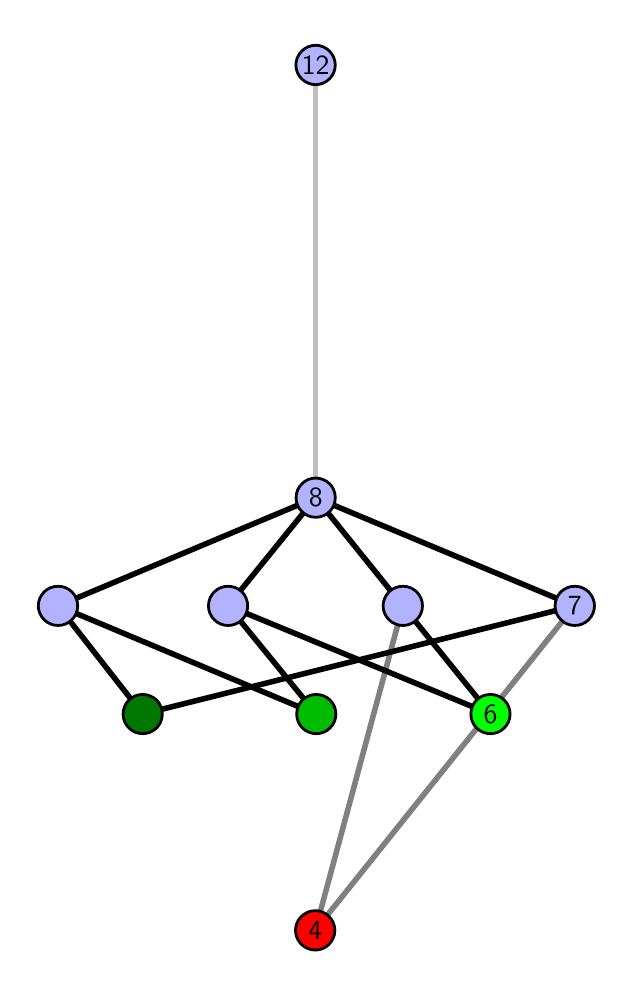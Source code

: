 \begingroup%
\makeatletter%
\begin{pgfpicture}%
\pgfpathrectangle{\pgfpointorigin}{\pgfqpoint{2.887in}{4.7in}}%
\pgfusepath{use as bounding box, clip}%
\begin{pgfscope}%
\pgfsetbuttcap%
\pgfsetmiterjoin%
\definecolor{currentfill}{rgb}{1.0,1.0,1.0}%
\pgfsetfillcolor{currentfill}%
\pgfsetlinewidth{0.0pt}%
\definecolor{currentstroke}{rgb}{1.0,1.0,1.0}%
\pgfsetstrokecolor{currentstroke}%
\pgfsetdash{}{0pt}%
\pgfpathmoveto{\pgfqpoint{0.0in}{0.0in}}%
\pgfpathlineto{\pgfqpoint{2.887in}{0.0in}}%
\pgfpathlineto{\pgfqpoint{2.887in}{4.7in}}%
\pgfpathlineto{\pgfqpoint{0.0in}{4.7in}}%
\pgfpathlineto{\pgfqpoint{0.0in}{0.0in}}%
\pgfpathclose%
\pgfusepath{fill}%
\end{pgfscope}%
\begin{pgfscope}%
\pgfsetbuttcap%
\pgfsetmiterjoin%
\definecolor{currentfill}{rgb}{1.0,1.0,1.0}%
\pgfsetfillcolor{currentfill}%
\pgfsetlinewidth{0.0pt}%
\definecolor{currentstroke}{rgb}{0.0,0.0,0.0}%
\pgfsetstrokecolor{currentstroke}%
\pgfsetstrokeopacity{0.0}%
\pgfsetdash{}{0pt}%
\pgfpathmoveto{\pgfqpoint{0.1in}{0.1in}}%
\pgfpathlineto{\pgfqpoint{2.787in}{0.1in}}%
\pgfpathlineto{\pgfqpoint{2.787in}{4.6in}}%
\pgfpathlineto{\pgfqpoint{0.1in}{4.6in}}%
\pgfpathlineto{\pgfqpoint{0.1in}{0.1in}}%
\pgfpathclose%
\pgfusepath{fill}%
\end{pgfscope}%
\begin{pgfscope}%
\pgfpathrectangle{\pgfqpoint{0.1in}{0.1in}}{\pgfqpoint{2.687in}{4.5in}}%
\pgfusepath{clip}%
\pgfsetrectcap%
\pgfsetroundjoin%
\pgfsetlinewidth{2.007pt}%
\definecolor{currentstroke}{rgb}{0.5,0.5,0.5}%
\pgfsetstrokecolor{currentstroke}%
\pgfsetdash{}{0pt}%
\pgfpathmoveto{\pgfqpoint{1.438in}{0.187in}}%
\pgfpathlineto{\pgfqpoint{1.876in}{1.809in}}%
\pgfusepath{stroke}%
\end{pgfscope}%
\begin{pgfscope}%
\pgfpathrectangle{\pgfqpoint{0.1in}{0.1in}}{\pgfqpoint{2.687in}{4.5in}}%
\pgfusepath{clip}%
\pgfsetrectcap%
\pgfsetroundjoin%
\pgfsetlinewidth{2.007pt}%
\definecolor{currentstroke}{rgb}{0.5,0.5,0.5}%
\pgfsetstrokecolor{currentstroke}%
\pgfsetdash{}{0pt}%
\pgfpathmoveto{\pgfqpoint{1.438in}{0.187in}}%
\pgfpathlineto{\pgfqpoint{2.735in}{1.809in}}%
\pgfusepath{stroke}%
\end{pgfscope}%
\begin{pgfscope}%
\pgfpathrectangle{\pgfqpoint{0.1in}{0.1in}}{\pgfqpoint{2.687in}{4.5in}}%
\pgfusepath{clip}%
\pgfsetrectcap%
\pgfsetroundjoin%
\pgfsetlinewidth{2.007pt}%
\definecolor{currentstroke}{rgb}{0.0,0.0,0.0}%
\pgfsetstrokecolor{currentstroke}%
\pgfsetdash{}{0pt}%
\pgfpathmoveto{\pgfqpoint{2.314in}{1.268in}}%
\pgfpathlineto{\pgfqpoint{1.876in}{1.809in}}%
\pgfusepath{stroke}%
\end{pgfscope}%
\begin{pgfscope}%
\pgfpathrectangle{\pgfqpoint{0.1in}{0.1in}}{\pgfqpoint{2.687in}{4.5in}}%
\pgfusepath{clip}%
\pgfsetrectcap%
\pgfsetroundjoin%
\pgfsetlinewidth{2.007pt}%
\definecolor{currentstroke}{rgb}{0.0,0.0,0.0}%
\pgfsetstrokecolor{currentstroke}%
\pgfsetdash{}{0pt}%
\pgfpathmoveto{\pgfqpoint{2.314in}{1.268in}}%
\pgfpathlineto{\pgfqpoint{1.002in}{1.809in}}%
\pgfusepath{stroke}%
\end{pgfscope}%
\begin{pgfscope}%
\pgfpathrectangle{\pgfqpoint{0.1in}{0.1in}}{\pgfqpoint{2.687in}{4.5in}}%
\pgfusepath{clip}%
\pgfsetrectcap%
\pgfsetroundjoin%
\pgfsetlinewidth{2.007pt}%
\definecolor{currentstroke}{rgb}{0.0,0.0,0.0}%
\pgfsetstrokecolor{currentstroke}%
\pgfsetdash{}{0pt}%
\pgfpathmoveto{\pgfqpoint{1.443in}{1.268in}}%
\pgfpathlineto{\pgfqpoint{1.002in}{1.809in}}%
\pgfusepath{stroke}%
\end{pgfscope}%
\begin{pgfscope}%
\pgfpathrectangle{\pgfqpoint{0.1in}{0.1in}}{\pgfqpoint{2.687in}{4.5in}}%
\pgfusepath{clip}%
\pgfsetrectcap%
\pgfsetroundjoin%
\pgfsetlinewidth{2.007pt}%
\definecolor{currentstroke}{rgb}{0.0,0.0,0.0}%
\pgfsetstrokecolor{currentstroke}%
\pgfsetdash{}{0pt}%
\pgfpathmoveto{\pgfqpoint{1.443in}{1.268in}}%
\pgfpathlineto{\pgfqpoint{0.152in}{1.809in}}%
\pgfusepath{stroke}%
\end{pgfscope}%
\begin{pgfscope}%
\pgfpathrectangle{\pgfqpoint{0.1in}{0.1in}}{\pgfqpoint{2.687in}{4.5in}}%
\pgfusepath{clip}%
\pgfsetrectcap%
\pgfsetroundjoin%
\pgfsetlinewidth{2.007pt}%
\definecolor{currentstroke}{rgb}{0.0,0.0,0.0}%
\pgfsetstrokecolor{currentstroke}%
\pgfsetdash{}{0pt}%
\pgfpathmoveto{\pgfqpoint{0.575in}{1.268in}}%
\pgfpathlineto{\pgfqpoint{2.735in}{1.809in}}%
\pgfusepath{stroke}%
\end{pgfscope}%
\begin{pgfscope}%
\pgfpathrectangle{\pgfqpoint{0.1in}{0.1in}}{\pgfqpoint{2.687in}{4.5in}}%
\pgfusepath{clip}%
\pgfsetrectcap%
\pgfsetroundjoin%
\pgfsetlinewidth{2.007pt}%
\definecolor{currentstroke}{rgb}{0.0,0.0,0.0}%
\pgfsetstrokecolor{currentstroke}%
\pgfsetdash{}{0pt}%
\pgfpathmoveto{\pgfqpoint{0.575in}{1.268in}}%
\pgfpathlineto{\pgfqpoint{0.152in}{1.809in}}%
\pgfusepath{stroke}%
\end{pgfscope}%
\begin{pgfscope}%
\pgfpathrectangle{\pgfqpoint{0.1in}{0.1in}}{\pgfqpoint{2.687in}{4.5in}}%
\pgfusepath{clip}%
\pgfsetrectcap%
\pgfsetroundjoin%
\pgfsetlinewidth{2.007pt}%
\definecolor{currentstroke}{rgb}{0.0,0.0,0.0}%
\pgfsetstrokecolor{currentstroke}%
\pgfsetdash{}{0pt}%
\pgfpathmoveto{\pgfqpoint{1.876in}{1.809in}}%
\pgfpathlineto{\pgfqpoint{1.44in}{2.35in}}%
\pgfusepath{stroke}%
\end{pgfscope}%
\begin{pgfscope}%
\pgfpathrectangle{\pgfqpoint{0.1in}{0.1in}}{\pgfqpoint{2.687in}{4.5in}}%
\pgfusepath{clip}%
\pgfsetrectcap%
\pgfsetroundjoin%
\pgfsetlinewidth{2.007pt}%
\definecolor{currentstroke}{rgb}{0.0,0.0,0.0}%
\pgfsetstrokecolor{currentstroke}%
\pgfsetdash{}{0pt}%
\pgfpathmoveto{\pgfqpoint{1.44in}{2.35in}}%
\pgfpathlineto{\pgfqpoint{2.735in}{1.809in}}%
\pgfusepath{stroke}%
\end{pgfscope}%
\begin{pgfscope}%
\pgfpathrectangle{\pgfqpoint{0.1in}{0.1in}}{\pgfqpoint{2.687in}{4.5in}}%
\pgfusepath{clip}%
\pgfsetrectcap%
\pgfsetroundjoin%
\pgfsetlinewidth{2.007pt}%
\definecolor{currentstroke}{rgb}{0.0,0.0,0.0}%
\pgfsetstrokecolor{currentstroke}%
\pgfsetdash{}{0pt}%
\pgfpathmoveto{\pgfqpoint{1.44in}{2.35in}}%
\pgfpathlineto{\pgfqpoint{1.002in}{1.809in}}%
\pgfusepath{stroke}%
\end{pgfscope}%
\begin{pgfscope}%
\pgfpathrectangle{\pgfqpoint{0.1in}{0.1in}}{\pgfqpoint{2.687in}{4.5in}}%
\pgfusepath{clip}%
\pgfsetrectcap%
\pgfsetroundjoin%
\pgfsetlinewidth{2.007pt}%
\definecolor{currentstroke}{rgb}{0.0,0.0,0.0}%
\pgfsetstrokecolor{currentstroke}%
\pgfsetdash{}{0pt}%
\pgfpathmoveto{\pgfqpoint{1.44in}{2.35in}}%
\pgfpathlineto{\pgfqpoint{0.152in}{1.809in}}%
\pgfusepath{stroke}%
\end{pgfscope}%
\begin{pgfscope}%
\pgfpathrectangle{\pgfqpoint{0.1in}{0.1in}}{\pgfqpoint{2.687in}{4.5in}}%
\pgfusepath{clip}%
\pgfsetrectcap%
\pgfsetroundjoin%
\pgfsetlinewidth{2.007pt}%
\definecolor{currentstroke}{rgb}{0.75,0.75,0.75}%
\pgfsetstrokecolor{currentstroke}%
\pgfsetdash{}{0pt}%
\pgfpathmoveto{\pgfqpoint{1.44in}{2.35in}}%
\pgfpathlineto{\pgfqpoint{1.44in}{4.513in}}%
\pgfusepath{stroke}%
\end{pgfscope}%
\begin{pgfscope}%
\pgfsetbuttcap%
\pgfsetroundjoin%
\definecolor{currentfill}{rgb}{0.7,0.7,1.0}%
\pgfsetfillcolor{currentfill}%
\pgfsetlinewidth{1.004pt}%
\definecolor{currentstroke}{rgb}{0.0,0.0,0.0}%
\pgfsetstrokecolor{currentstroke}%
\pgfsetdash{}{0pt}%
\pgfpathmoveto{\pgfqpoint{0.152in}{1.711in}}%
\pgfpathcurveto{\pgfqpoint{0.178in}{1.711in}}{\pgfqpoint{0.203in}{1.721in}}{\pgfqpoint{0.221in}{1.74in}}%
\pgfpathcurveto{\pgfqpoint{0.24in}{1.758in}}{\pgfqpoint{0.25in}{1.783in}}{\pgfqpoint{0.25in}{1.809in}}%
\pgfpathcurveto{\pgfqpoint{0.25in}{1.835in}}{\pgfqpoint{0.24in}{1.86in}}{\pgfqpoint{0.221in}{1.879in}}%
\pgfpathcurveto{\pgfqpoint{0.203in}{1.897in}}{\pgfqpoint{0.178in}{1.907in}}{\pgfqpoint{0.152in}{1.907in}}%
\pgfpathcurveto{\pgfqpoint{0.126in}{1.907in}}{\pgfqpoint{0.101in}{1.897in}}{\pgfqpoint{0.082in}{1.879in}}%
\pgfpathcurveto{\pgfqpoint{0.064in}{1.86in}}{\pgfqpoint{0.053in}{1.835in}}{\pgfqpoint{0.053in}{1.809in}}%
\pgfpathcurveto{\pgfqpoint{0.053in}{1.783in}}{\pgfqpoint{0.064in}{1.758in}}{\pgfqpoint{0.082in}{1.74in}}%
\pgfpathcurveto{\pgfqpoint{0.101in}{1.721in}}{\pgfqpoint{0.126in}{1.711in}}{\pgfqpoint{0.152in}{1.711in}}%
\pgfpathlineto{\pgfqpoint{0.152in}{1.711in}}%
\pgfpathclose%
\pgfusepath{stroke,fill}%
\end{pgfscope}%
\begin{pgfscope}%
\pgfsetbuttcap%
\pgfsetroundjoin%
\definecolor{currentfill}{rgb}{0.7,0.7,1.0}%
\pgfsetfillcolor{currentfill}%
\pgfsetlinewidth{1.004pt}%
\definecolor{currentstroke}{rgb}{0.0,0.0,0.0}%
\pgfsetstrokecolor{currentstroke}%
\pgfsetdash{}{0pt}%
\pgfpathmoveto{\pgfqpoint{1.002in}{1.711in}}%
\pgfpathcurveto{\pgfqpoint{1.028in}{1.711in}}{\pgfqpoint{1.053in}{1.721in}}{\pgfqpoint{1.072in}{1.74in}}%
\pgfpathcurveto{\pgfqpoint{1.09in}{1.758in}}{\pgfqpoint{1.1in}{1.783in}}{\pgfqpoint{1.1in}{1.809in}}%
\pgfpathcurveto{\pgfqpoint{1.1in}{1.835in}}{\pgfqpoint{1.09in}{1.86in}}{\pgfqpoint{1.072in}{1.879in}}%
\pgfpathcurveto{\pgfqpoint{1.053in}{1.897in}}{\pgfqpoint{1.028in}{1.907in}}{\pgfqpoint{1.002in}{1.907in}}%
\pgfpathcurveto{\pgfqpoint{0.976in}{1.907in}}{\pgfqpoint{0.951in}{1.897in}}{\pgfqpoint{0.933in}{1.879in}}%
\pgfpathcurveto{\pgfqpoint{0.914in}{1.86in}}{\pgfqpoint{0.904in}{1.835in}}{\pgfqpoint{0.904in}{1.809in}}%
\pgfpathcurveto{\pgfqpoint{0.904in}{1.783in}}{\pgfqpoint{0.914in}{1.758in}}{\pgfqpoint{0.933in}{1.74in}}%
\pgfpathcurveto{\pgfqpoint{0.951in}{1.721in}}{\pgfqpoint{0.976in}{1.711in}}{\pgfqpoint{1.002in}{1.711in}}%
\pgfpathlineto{\pgfqpoint{1.002in}{1.711in}}%
\pgfpathclose%
\pgfusepath{stroke,fill}%
\end{pgfscope}%
\begin{pgfscope}%
\pgfsetbuttcap%
\pgfsetroundjoin%
\definecolor{currentfill}{rgb}{0.7,0.7,1.0}%
\pgfsetfillcolor{currentfill}%
\pgfsetlinewidth{1.004pt}%
\definecolor{currentstroke}{rgb}{0.0,0.0,0.0}%
\pgfsetstrokecolor{currentstroke}%
\pgfsetdash{}{0pt}%
\pgfpathmoveto{\pgfqpoint{1.876in}{1.711in}}%
\pgfpathcurveto{\pgfqpoint{1.902in}{1.711in}}{\pgfqpoint{1.927in}{1.721in}}{\pgfqpoint{1.945in}{1.74in}}%
\pgfpathcurveto{\pgfqpoint{1.964in}{1.758in}}{\pgfqpoint{1.974in}{1.783in}}{\pgfqpoint{1.974in}{1.809in}}%
\pgfpathcurveto{\pgfqpoint{1.974in}{1.835in}}{\pgfqpoint{1.964in}{1.86in}}{\pgfqpoint{1.945in}{1.879in}}%
\pgfpathcurveto{\pgfqpoint{1.927in}{1.897in}}{\pgfqpoint{1.902in}{1.907in}}{\pgfqpoint{1.876in}{1.907in}}%
\pgfpathcurveto{\pgfqpoint{1.85in}{1.907in}}{\pgfqpoint{1.825in}{1.897in}}{\pgfqpoint{1.806in}{1.879in}}%
\pgfpathcurveto{\pgfqpoint{1.788in}{1.86in}}{\pgfqpoint{1.777in}{1.835in}}{\pgfqpoint{1.777in}{1.809in}}%
\pgfpathcurveto{\pgfqpoint{1.777in}{1.783in}}{\pgfqpoint{1.788in}{1.758in}}{\pgfqpoint{1.806in}{1.74in}}%
\pgfpathcurveto{\pgfqpoint{1.825in}{1.721in}}{\pgfqpoint{1.85in}{1.711in}}{\pgfqpoint{1.876in}{1.711in}}%
\pgfpathlineto{\pgfqpoint{1.876in}{1.711in}}%
\pgfpathclose%
\pgfusepath{stroke,fill}%
\end{pgfscope}%
\begin{pgfscope}%
\pgfsetbuttcap%
\pgfsetroundjoin%
\definecolor{currentfill}{rgb}{0.7,0.7,1.0}%
\pgfsetfillcolor{currentfill}%
\pgfsetlinewidth{1.004pt}%
\definecolor{currentstroke}{rgb}{0.0,0.0,0.0}%
\pgfsetstrokecolor{currentstroke}%
\pgfsetdash{}{0pt}%
\pgfpathmoveto{\pgfqpoint{2.735in}{1.711in}}%
\pgfpathcurveto{\pgfqpoint{2.761in}{1.711in}}{\pgfqpoint{2.786in}{1.721in}}{\pgfqpoint{2.805in}{1.74in}}%
\pgfpathcurveto{\pgfqpoint{2.823in}{1.758in}}{\pgfqpoint{2.834in}{1.783in}}{\pgfqpoint{2.834in}{1.809in}}%
\pgfpathcurveto{\pgfqpoint{2.834in}{1.835in}}{\pgfqpoint{2.823in}{1.86in}}{\pgfqpoint{2.805in}{1.879in}}%
\pgfpathcurveto{\pgfqpoint{2.786in}{1.897in}}{\pgfqpoint{2.761in}{1.907in}}{\pgfqpoint{2.735in}{1.907in}}%
\pgfpathcurveto{\pgfqpoint{2.709in}{1.907in}}{\pgfqpoint{2.684in}{1.897in}}{\pgfqpoint{2.666in}{1.879in}}%
\pgfpathcurveto{\pgfqpoint{2.647in}{1.86in}}{\pgfqpoint{2.637in}{1.835in}}{\pgfqpoint{2.637in}{1.809in}}%
\pgfpathcurveto{\pgfqpoint{2.637in}{1.783in}}{\pgfqpoint{2.647in}{1.758in}}{\pgfqpoint{2.666in}{1.74in}}%
\pgfpathcurveto{\pgfqpoint{2.684in}{1.721in}}{\pgfqpoint{2.709in}{1.711in}}{\pgfqpoint{2.735in}{1.711in}}%
\pgfpathlineto{\pgfqpoint{2.735in}{1.711in}}%
\pgfpathclose%
\pgfusepath{stroke,fill}%
\end{pgfscope}%
\begin{pgfscope}%
\pgfsetbuttcap%
\pgfsetroundjoin%
\definecolor{currentfill}{rgb}{0.7,0.7,1.0}%
\pgfsetfillcolor{currentfill}%
\pgfsetlinewidth{1.004pt}%
\definecolor{currentstroke}{rgb}{0.0,0.0,0.0}%
\pgfsetstrokecolor{currentstroke}%
\pgfsetdash{}{0pt}%
\pgfpathmoveto{\pgfqpoint{1.44in}{2.252in}}%
\pgfpathcurveto{\pgfqpoint{1.466in}{2.252in}}{\pgfqpoint{1.491in}{2.262in}}{\pgfqpoint{1.51in}{2.281in}}%
\pgfpathcurveto{\pgfqpoint{1.528in}{2.299in}}{\pgfqpoint{1.538in}{2.324in}}{\pgfqpoint{1.538in}{2.35in}}%
\pgfpathcurveto{\pgfqpoint{1.538in}{2.376in}}{\pgfqpoint{1.528in}{2.401in}}{\pgfqpoint{1.51in}{2.419in}}%
\pgfpathcurveto{\pgfqpoint{1.491in}{2.438in}}{\pgfqpoint{1.466in}{2.448in}}{\pgfqpoint{1.44in}{2.448in}}%
\pgfpathcurveto{\pgfqpoint{1.414in}{2.448in}}{\pgfqpoint{1.389in}{2.438in}}{\pgfqpoint{1.371in}{2.419in}}%
\pgfpathcurveto{\pgfqpoint{1.352in}{2.401in}}{\pgfqpoint{1.342in}{2.376in}}{\pgfqpoint{1.342in}{2.35in}}%
\pgfpathcurveto{\pgfqpoint{1.342in}{2.324in}}{\pgfqpoint{1.352in}{2.299in}}{\pgfqpoint{1.371in}{2.281in}}%
\pgfpathcurveto{\pgfqpoint{1.389in}{2.262in}}{\pgfqpoint{1.414in}{2.252in}}{\pgfqpoint{1.44in}{2.252in}}%
\pgfpathlineto{\pgfqpoint{1.44in}{2.252in}}%
\pgfpathclose%
\pgfusepath{stroke,fill}%
\end{pgfscope}%
\begin{pgfscope}%
\pgfsetbuttcap%
\pgfsetroundjoin%
\definecolor{currentfill}{rgb}{0.7,0.7,1.0}%
\pgfsetfillcolor{currentfill}%
\pgfsetlinewidth{1.004pt}%
\definecolor{currentstroke}{rgb}{0.0,0.0,0.0}%
\pgfsetstrokecolor{currentstroke}%
\pgfsetdash{}{0pt}%
\pgfpathmoveto{\pgfqpoint{1.44in}{4.415in}}%
\pgfpathcurveto{\pgfqpoint{1.466in}{4.415in}}{\pgfqpoint{1.491in}{4.426in}}{\pgfqpoint{1.509in}{4.444in}}%
\pgfpathcurveto{\pgfqpoint{1.527in}{4.462in}}{\pgfqpoint{1.538in}{4.487in}}{\pgfqpoint{1.538in}{4.513in}}%
\pgfpathcurveto{\pgfqpoint{1.538in}{4.54in}}{\pgfqpoint{1.527in}{4.564in}}{\pgfqpoint{1.509in}{4.583in}}%
\pgfpathcurveto{\pgfqpoint{1.491in}{4.601in}}{\pgfqpoint{1.466in}{4.612in}}{\pgfqpoint{1.44in}{4.612in}}%
\pgfpathcurveto{\pgfqpoint{1.414in}{4.612in}}{\pgfqpoint{1.389in}{4.601in}}{\pgfqpoint{1.37in}{4.583in}}%
\pgfpathcurveto{\pgfqpoint{1.352in}{4.564in}}{\pgfqpoint{1.341in}{4.54in}}{\pgfqpoint{1.341in}{4.513in}}%
\pgfpathcurveto{\pgfqpoint{1.341in}{4.487in}}{\pgfqpoint{1.352in}{4.462in}}{\pgfqpoint{1.37in}{4.444in}}%
\pgfpathcurveto{\pgfqpoint{1.389in}{4.426in}}{\pgfqpoint{1.414in}{4.415in}}{\pgfqpoint{1.44in}{4.415in}}%
\pgfpathlineto{\pgfqpoint{1.44in}{4.415in}}%
\pgfpathclose%
\pgfusepath{stroke,fill}%
\end{pgfscope}%
\begin{pgfscope}%
\pgfsetbuttcap%
\pgfsetroundjoin%
\definecolor{currentfill}{rgb}{0.0,0.467,0.0}%
\pgfsetfillcolor{currentfill}%
\pgfsetlinewidth{1.004pt}%
\definecolor{currentstroke}{rgb}{0.0,0.0,0.0}%
\pgfsetstrokecolor{currentstroke}%
\pgfsetdash{}{0pt}%
\pgfpathmoveto{\pgfqpoint{0.575in}{1.17in}}%
\pgfpathcurveto{\pgfqpoint{0.601in}{1.17in}}{\pgfqpoint{0.626in}{1.18in}}{\pgfqpoint{0.645in}{1.199in}}%
\pgfpathcurveto{\pgfqpoint{0.663in}{1.217in}}{\pgfqpoint{0.673in}{1.242in}}{\pgfqpoint{0.673in}{1.268in}}%
\pgfpathcurveto{\pgfqpoint{0.673in}{1.294in}}{\pgfqpoint{0.663in}{1.319in}}{\pgfqpoint{0.645in}{1.338in}}%
\pgfpathcurveto{\pgfqpoint{0.626in}{1.356in}}{\pgfqpoint{0.601in}{1.366in}}{\pgfqpoint{0.575in}{1.366in}}%
\pgfpathcurveto{\pgfqpoint{0.549in}{1.366in}}{\pgfqpoint{0.524in}{1.356in}}{\pgfqpoint{0.506in}{1.338in}}%
\pgfpathcurveto{\pgfqpoint{0.487in}{1.319in}}{\pgfqpoint{0.477in}{1.294in}}{\pgfqpoint{0.477in}{1.268in}}%
\pgfpathcurveto{\pgfqpoint{0.477in}{1.242in}}{\pgfqpoint{0.487in}{1.217in}}{\pgfqpoint{0.506in}{1.199in}}%
\pgfpathcurveto{\pgfqpoint{0.524in}{1.18in}}{\pgfqpoint{0.549in}{1.17in}}{\pgfqpoint{0.575in}{1.17in}}%
\pgfpathlineto{\pgfqpoint{0.575in}{1.17in}}%
\pgfpathclose%
\pgfusepath{stroke,fill}%
\end{pgfscope}%
\begin{pgfscope}%
\pgfsetbuttcap%
\pgfsetroundjoin%
\definecolor{currentfill}{rgb}{0.0,0.733,0.0}%
\pgfsetfillcolor{currentfill}%
\pgfsetlinewidth{1.004pt}%
\definecolor{currentstroke}{rgb}{0.0,0.0,0.0}%
\pgfsetstrokecolor{currentstroke}%
\pgfsetdash{}{0pt}%
\pgfpathmoveto{\pgfqpoint{1.443in}{1.17in}}%
\pgfpathcurveto{\pgfqpoint{1.469in}{1.17in}}{\pgfqpoint{1.494in}{1.18in}}{\pgfqpoint{1.512in}{1.199in}}%
\pgfpathcurveto{\pgfqpoint{1.531in}{1.217in}}{\pgfqpoint{1.541in}{1.242in}}{\pgfqpoint{1.541in}{1.268in}}%
\pgfpathcurveto{\pgfqpoint{1.541in}{1.294in}}{\pgfqpoint{1.531in}{1.319in}}{\pgfqpoint{1.512in}{1.338in}}%
\pgfpathcurveto{\pgfqpoint{1.494in}{1.356in}}{\pgfqpoint{1.469in}{1.366in}}{\pgfqpoint{1.443in}{1.366in}}%
\pgfpathcurveto{\pgfqpoint{1.417in}{1.366in}}{\pgfqpoint{1.392in}{1.356in}}{\pgfqpoint{1.373in}{1.338in}}%
\pgfpathcurveto{\pgfqpoint{1.355in}{1.319in}}{\pgfqpoint{1.345in}{1.294in}}{\pgfqpoint{1.345in}{1.268in}}%
\pgfpathcurveto{\pgfqpoint{1.345in}{1.242in}}{\pgfqpoint{1.355in}{1.217in}}{\pgfqpoint{1.373in}{1.199in}}%
\pgfpathcurveto{\pgfqpoint{1.392in}{1.18in}}{\pgfqpoint{1.417in}{1.17in}}{\pgfqpoint{1.443in}{1.17in}}%
\pgfpathlineto{\pgfqpoint{1.443in}{1.17in}}%
\pgfpathclose%
\pgfusepath{stroke,fill}%
\end{pgfscope}%
\begin{pgfscope}%
\pgfsetbuttcap%
\pgfsetroundjoin%
\definecolor{currentfill}{rgb}{0.0,1.0,0.0}%
\pgfsetfillcolor{currentfill}%
\pgfsetlinewidth{1.004pt}%
\definecolor{currentstroke}{rgb}{0.0,0.0,0.0}%
\pgfsetstrokecolor{currentstroke}%
\pgfsetdash{}{0pt}%
\pgfpathmoveto{\pgfqpoint{2.314in}{1.17in}}%
\pgfpathcurveto{\pgfqpoint{2.34in}{1.17in}}{\pgfqpoint{2.365in}{1.18in}}{\pgfqpoint{2.383in}{1.199in}}%
\pgfpathcurveto{\pgfqpoint{2.402in}{1.217in}}{\pgfqpoint{2.412in}{1.242in}}{\pgfqpoint{2.412in}{1.268in}}%
\pgfpathcurveto{\pgfqpoint{2.412in}{1.294in}}{\pgfqpoint{2.402in}{1.319in}}{\pgfqpoint{2.383in}{1.338in}}%
\pgfpathcurveto{\pgfqpoint{2.365in}{1.356in}}{\pgfqpoint{2.34in}{1.366in}}{\pgfqpoint{2.314in}{1.366in}}%
\pgfpathcurveto{\pgfqpoint{2.288in}{1.366in}}{\pgfqpoint{2.263in}{1.356in}}{\pgfqpoint{2.244in}{1.338in}}%
\pgfpathcurveto{\pgfqpoint{2.226in}{1.319in}}{\pgfqpoint{2.216in}{1.294in}}{\pgfqpoint{2.216in}{1.268in}}%
\pgfpathcurveto{\pgfqpoint{2.216in}{1.242in}}{\pgfqpoint{2.226in}{1.217in}}{\pgfqpoint{2.244in}{1.199in}}%
\pgfpathcurveto{\pgfqpoint{2.263in}{1.18in}}{\pgfqpoint{2.288in}{1.17in}}{\pgfqpoint{2.314in}{1.17in}}%
\pgfpathlineto{\pgfqpoint{2.314in}{1.17in}}%
\pgfpathclose%
\pgfusepath{stroke,fill}%
\end{pgfscope}%
\begin{pgfscope}%
\pgfsetbuttcap%
\pgfsetroundjoin%
\definecolor{currentfill}{rgb}{1.0,0.0,0.0}%
\pgfsetfillcolor{currentfill}%
\pgfsetlinewidth{1.004pt}%
\definecolor{currentstroke}{rgb}{0.0,0.0,0.0}%
\pgfsetstrokecolor{currentstroke}%
\pgfsetdash{}{0pt}%
\pgfpathmoveto{\pgfqpoint{1.438in}{0.088in}}%
\pgfpathcurveto{\pgfqpoint{1.464in}{0.088in}}{\pgfqpoint{1.489in}{0.099in}}{\pgfqpoint{1.507in}{0.117in}}%
\pgfpathcurveto{\pgfqpoint{1.525in}{0.136in}}{\pgfqpoint{1.536in}{0.16in}}{\pgfqpoint{1.536in}{0.187in}}%
\pgfpathcurveto{\pgfqpoint{1.536in}{0.213in}}{\pgfqpoint{1.525in}{0.238in}}{\pgfqpoint{1.507in}{0.256in}}%
\pgfpathcurveto{\pgfqpoint{1.489in}{0.274in}}{\pgfqpoint{1.464in}{0.285in}}{\pgfqpoint{1.438in}{0.285in}}%
\pgfpathcurveto{\pgfqpoint{1.412in}{0.285in}}{\pgfqpoint{1.387in}{0.274in}}{\pgfqpoint{1.368in}{0.256in}}%
\pgfpathcurveto{\pgfqpoint{1.35in}{0.238in}}{\pgfqpoint{1.339in}{0.213in}}{\pgfqpoint{1.339in}{0.187in}}%
\pgfpathcurveto{\pgfqpoint{1.339in}{0.16in}}{\pgfqpoint{1.35in}{0.136in}}{\pgfqpoint{1.368in}{0.117in}}%
\pgfpathcurveto{\pgfqpoint{1.387in}{0.099in}}{\pgfqpoint{1.412in}{0.088in}}{\pgfqpoint{1.438in}{0.088in}}%
\pgfpathlineto{\pgfqpoint{1.438in}{0.088in}}%
\pgfpathclose%
\pgfusepath{stroke,fill}%
\end{pgfscope}%
\begin{pgfscope}%
\definecolor{textcolor}{rgb}{0.0,0.0,0.0}%
\pgfsetstrokecolor{textcolor}%
\pgfsetfillcolor{textcolor}%
\pgftext[x=1.438in,y=0.187in,,]{\color{textcolor}\sffamily\fontsize{10.0}{12.0}\selectfont 4}%
\end{pgfscope}%
\begin{pgfscope}%
\definecolor{textcolor}{rgb}{0.0,0.0,0.0}%
\pgfsetstrokecolor{textcolor}%
\pgfsetfillcolor{textcolor}%
\pgftext[x=2.314in,y=1.268in,,]{\color{textcolor}\sffamily\fontsize{10.0}{12.0}\selectfont 6}%
\end{pgfscope}%
\begin{pgfscope}%
\definecolor{textcolor}{rgb}{0.0,0.0,0.0}%
\pgfsetstrokecolor{textcolor}%
\pgfsetfillcolor{textcolor}%
\pgftext[x=1.44in,y=2.35in,,]{\color{textcolor}\sffamily\fontsize{10.0}{12.0}\selectfont 8}%
\end{pgfscope}%
\begin{pgfscope}%
\definecolor{textcolor}{rgb}{0.0,0.0,0.0}%
\pgfsetstrokecolor{textcolor}%
\pgfsetfillcolor{textcolor}%
\pgftext[x=2.735in,y=1.809in,,]{\color{textcolor}\sffamily\fontsize{10.0}{12.0}\selectfont 7}%
\end{pgfscope}%
\begin{pgfscope}%
\definecolor{textcolor}{rgb}{0.0,0.0,0.0}%
\pgfsetstrokecolor{textcolor}%
\pgfsetfillcolor{textcolor}%
\pgftext[x=1.44in,y=4.513in,,]{\color{textcolor}\sffamily\fontsize{10.0}{12.0}\selectfont 12}%
\end{pgfscope}%
\end{pgfpicture}%
\makeatother%
\endgroup%
